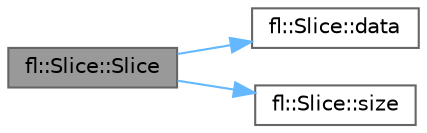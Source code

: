 digraph "fl::Slice::Slice"
{
 // INTERACTIVE_SVG=YES
 // LATEX_PDF_SIZE
  bgcolor="transparent";
  edge [fontname=Helvetica,fontsize=10,labelfontname=Helvetica,labelfontsize=10];
  node [fontname=Helvetica,fontsize=10,shape=box,height=0.2,width=0.4];
  rankdir="LR";
  Node1 [id="Node000001",label="fl::Slice::Slice",height=0.2,width=0.4,color="gray40", fillcolor="grey60", style="filled", fontcolor="black",tooltip=" "];
  Node1 -> Node2 [id="edge1_Node000001_Node000002",color="steelblue1",style="solid",tooltip=" "];
  Node2 [id="Node000002",label="fl::Slice::data",height=0.2,width=0.4,color="grey40", fillcolor="white", style="filled",URL="$d8/de4/classfl_1_1_slice_ab1d9efdc701eec91c7b89910cab46afe.html#ab1d9efdc701eec91c7b89910cab46afe",tooltip=" "];
  Node1 -> Node3 [id="edge2_Node000001_Node000003",color="steelblue1",style="solid",tooltip=" "];
  Node3 [id="Node000003",label="fl::Slice::size",height=0.2,width=0.4,color="grey40", fillcolor="white", style="filled",URL="$d8/de4/classfl_1_1_slice_abe7b0c2539b61d18d30ee571680d5a91.html#abe7b0c2539b61d18d30ee571680d5a91",tooltip=" "];
}
